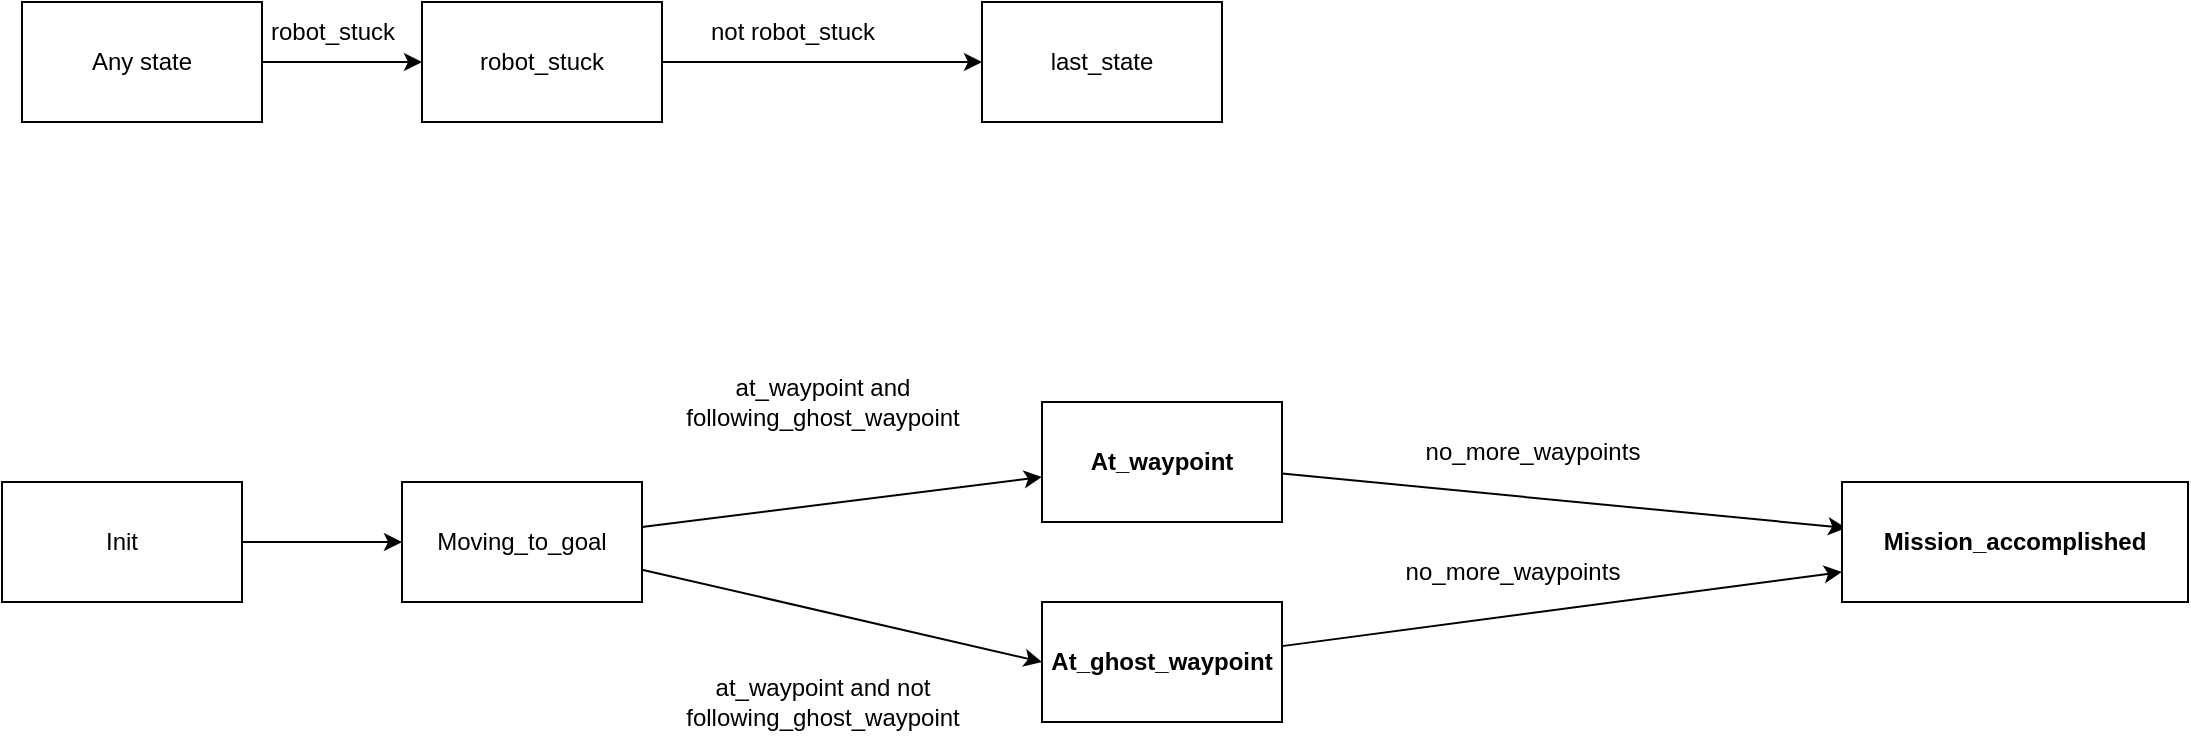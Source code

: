<mxfile>
    <diagram id="g-OVy9la5aF9gEaos1mo" name="Autonomous_fsm">
        <mxGraphModel dx="989" dy="1839" grid="1" gridSize="10" guides="1" tooltips="1" connect="1" arrows="1" fold="1" page="1" pageScale="1" pageWidth="827" pageHeight="1169" math="0" shadow="0">
            <root>
                <mxCell id="0"/>
                <mxCell id="1" parent="0"/>
                <mxCell id="5" value="" style="edgeStyle=none;html=1;" parent="1" source="3" target="4" edge="1">
                    <mxGeometry relative="1" as="geometry"/>
                </mxCell>
                <mxCell id="3" value="Init" style="rounded=0;whiteSpace=wrap;html=1;" parent="1" vertex="1">
                    <mxGeometry x="240" y="180" width="120" height="60" as="geometry"/>
                </mxCell>
                <mxCell id="7" value="" style="edgeStyle=none;html=1;" parent="1" source="4" target="6" edge="1">
                    <mxGeometry relative="1" as="geometry"/>
                </mxCell>
                <mxCell id="9" style="edgeStyle=none;html=1;entryX=0;entryY=0.5;entryDx=0;entryDy=0;" parent="1" source="4" target="8" edge="1">
                    <mxGeometry relative="1" as="geometry"/>
                </mxCell>
                <mxCell id="4" value="Moving_to_goal" style="rounded=0;whiteSpace=wrap;html=1;" parent="1" vertex="1">
                    <mxGeometry x="440" y="180" width="120" height="60" as="geometry"/>
                </mxCell>
                <mxCell id="14" style="edgeStyle=none;html=1;entryX=0.012;entryY=0.383;entryDx=0;entryDy=0;entryPerimeter=0;" parent="1" source="6" target="13" edge="1">
                    <mxGeometry relative="1" as="geometry"/>
                </mxCell>
                <mxCell id="6" value="At_waypoint" style="rounded=0;whiteSpace=wrap;html=1;fontStyle=1" parent="1" vertex="1">
                    <mxGeometry x="760" y="140" width="120" height="60" as="geometry"/>
                </mxCell>
                <mxCell id="15" style="edgeStyle=none;html=1;entryX=0;entryY=0.75;entryDx=0;entryDy=0;" parent="1" source="8" target="13" edge="1">
                    <mxGeometry relative="1" as="geometry"/>
                </mxCell>
                <mxCell id="8" value="At_ghost_waypoint" style="rounded=0;whiteSpace=wrap;html=1;fontStyle=1" parent="1" vertex="1">
                    <mxGeometry x="760" y="240" width="120" height="60" as="geometry"/>
                </mxCell>
                <mxCell id="12" value="" style="edgeStyle=none;html=1;" parent="1" source="10" target="11" edge="1">
                    <mxGeometry relative="1" as="geometry"/>
                </mxCell>
                <mxCell id="10" value="Any state" style="rounded=0;whiteSpace=wrap;html=1;" parent="1" vertex="1">
                    <mxGeometry x="250" y="-60" width="120" height="60" as="geometry"/>
                </mxCell>
                <mxCell id="22" value="" style="edgeStyle=none;html=1;" parent="1" source="11" target="21" edge="1">
                    <mxGeometry relative="1" as="geometry"/>
                </mxCell>
                <mxCell id="11" value="robot_stuck" style="rounded=0;whiteSpace=wrap;html=1;" parent="1" vertex="1">
                    <mxGeometry x="450" y="-60" width="120" height="60" as="geometry"/>
                </mxCell>
                <mxCell id="13" value="Mission_accomplished" style="rounded=0;whiteSpace=wrap;html=1;fontStyle=1" parent="1" vertex="1">
                    <mxGeometry x="1160" y="180" width="173" height="60" as="geometry"/>
                </mxCell>
                <mxCell id="16" value="at_waypoint and &lt;br&gt;following_ghost_waypoint" style="text;html=1;align=center;verticalAlign=middle;resizable=0;points=[];autosize=1;strokeColor=none;fillColor=none;" parent="1" vertex="1">
                    <mxGeometry x="570" y="120" width="160" height="40" as="geometry"/>
                </mxCell>
                <mxCell id="17" value="at_waypoint and not&lt;br&gt;following_ghost_waypoint" style="text;html=1;align=center;verticalAlign=middle;resizable=0;points=[];autosize=1;strokeColor=none;fillColor=none;" parent="1" vertex="1">
                    <mxGeometry x="570" y="270" width="160" height="40" as="geometry"/>
                </mxCell>
                <mxCell id="18" value="robot_stuck" style="text;html=1;align=center;verticalAlign=middle;resizable=0;points=[];autosize=1;strokeColor=none;fillColor=none;" parent="1" vertex="1">
                    <mxGeometry x="360" y="-60" width="90" height="30" as="geometry"/>
                </mxCell>
                <mxCell id="19" value="no_more_waypoints" style="text;html=1;align=center;verticalAlign=middle;resizable=0;points=[];autosize=1;strokeColor=none;fillColor=none;" parent="1" vertex="1">
                    <mxGeometry x="940" y="150" width="130" height="30" as="geometry"/>
                </mxCell>
                <mxCell id="20" value="no_more_waypoints" style="text;html=1;align=center;verticalAlign=middle;resizable=0;points=[];autosize=1;strokeColor=none;fillColor=none;" parent="1" vertex="1">
                    <mxGeometry x="930" y="210" width="130" height="30" as="geometry"/>
                </mxCell>
                <mxCell id="21" value="last_state" style="rounded=0;whiteSpace=wrap;html=1;" parent="1" vertex="1">
                    <mxGeometry x="730" y="-60" width="120" height="60" as="geometry"/>
                </mxCell>
                <mxCell id="23" value="not robot_stuck" style="text;html=1;align=center;verticalAlign=middle;resizable=0;points=[];autosize=1;strokeColor=none;fillColor=none;" parent="1" vertex="1">
                    <mxGeometry x="580" y="-60" width="110" height="30" as="geometry"/>
                </mxCell>
            </root>
        </mxGraphModel>
    </diagram>
    <diagram id="GFdPsceWZ0zltZNW_IIQ" name="ROS2_integration">
        <mxGraphModel dx="989" dy="670" grid="1" gridSize="10" guides="1" tooltips="1" connect="1" arrows="1" fold="1" page="1" pageScale="1" pageWidth="827" pageHeight="1169" math="0" shadow="0">
            <root>
                <mxCell id="0"/>
                <mxCell id="1" parent="0"/>
            </root>
        </mxGraphModel>
    </diagram>
</mxfile>